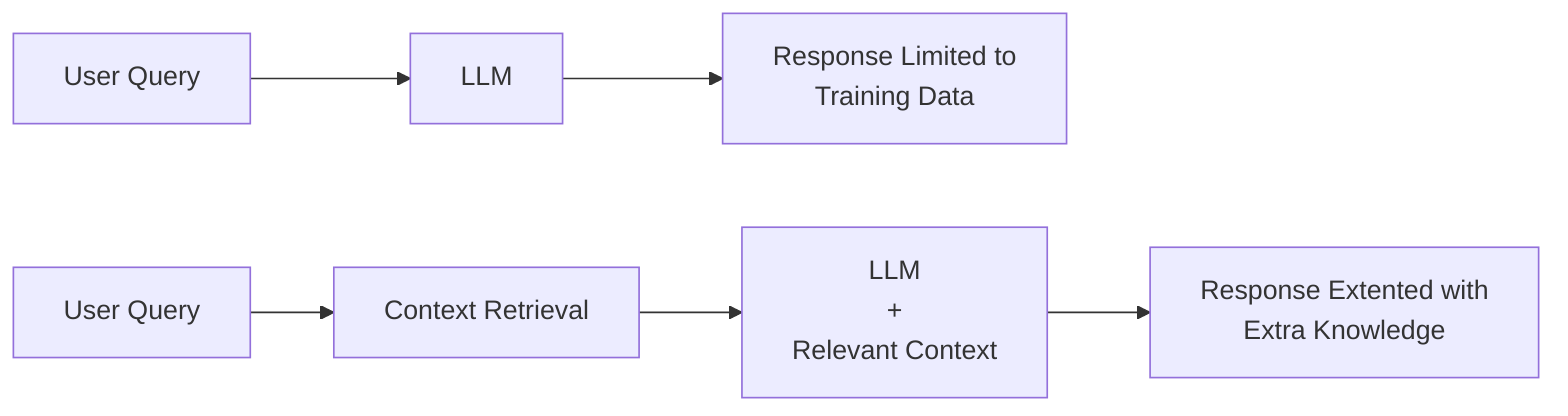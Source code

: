 flowchart LR
    %% Traditional LLM Path
    A1[User Query] --> B1[LLM]:::secondary
    B1 --> C1[Response Limited to<br/>Training Data]:::secondary

    %% RAG-Enhanced LLM Path
    A2[User Query] --> B2[Context Retrieval]:::tertiary
    B2 --> C2[LLM<br/>+<br/>Relevant Context]:::tertiary
    C2 --> D2[Response Extented with<br/>Extra Knowledge]:::quaternary